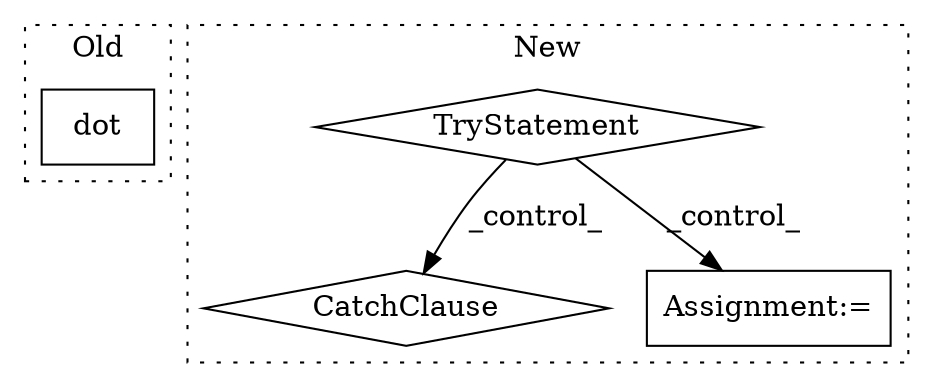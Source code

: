 digraph G {
subgraph cluster0 {
1 [label="dot" a="32" s="2331,2355" l="4,1" shape="box"];
label = "Old";
style="dotted";
}
subgraph cluster1 {
2 [label="TryStatement" a="54" s="2427" l="4" shape="diamond"];
3 [label="CatchClause" a="12" s="2656,2690" l="11,2" shape="diamond"];
4 [label="Assignment:=" a="7" s="2573" l="1" shape="box"];
label = "New";
style="dotted";
}
2 -> 4 [label="_control_"];
2 -> 3 [label="_control_"];
}